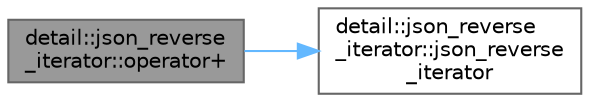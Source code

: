digraph "detail::json_reverse_iterator::operator+"
{
 // INTERACTIVE_SVG=YES
 // LATEX_PDF_SIZE
  bgcolor="transparent";
  edge [fontname=Helvetica,fontsize=10,labelfontname=Helvetica,labelfontsize=10];
  node [fontname=Helvetica,fontsize=10,shape=box,height=0.2,width=0.4];
  rankdir="LR";
  Node1 [id="Node000001",label="detail::json_reverse\l_iterator::operator+",height=0.2,width=0.4,color="gray40", fillcolor="grey60", style="filled", fontcolor="black",tooltip="add to iterator"];
  Node1 -> Node2 [id="edge1_Node000001_Node000002",color="steelblue1",style="solid",tooltip=" "];
  Node2 [id="Node000002",label="detail::json_reverse\l_iterator::json_reverse\l_iterator",height=0.2,width=0.4,color="grey40", fillcolor="white", style="filled",URL="$classdetail_1_1json__reverse__iterator.html#ad0012dca9469c2d5669ca2e446c8957d",tooltip="create reverse iterator from iterator"];
}
